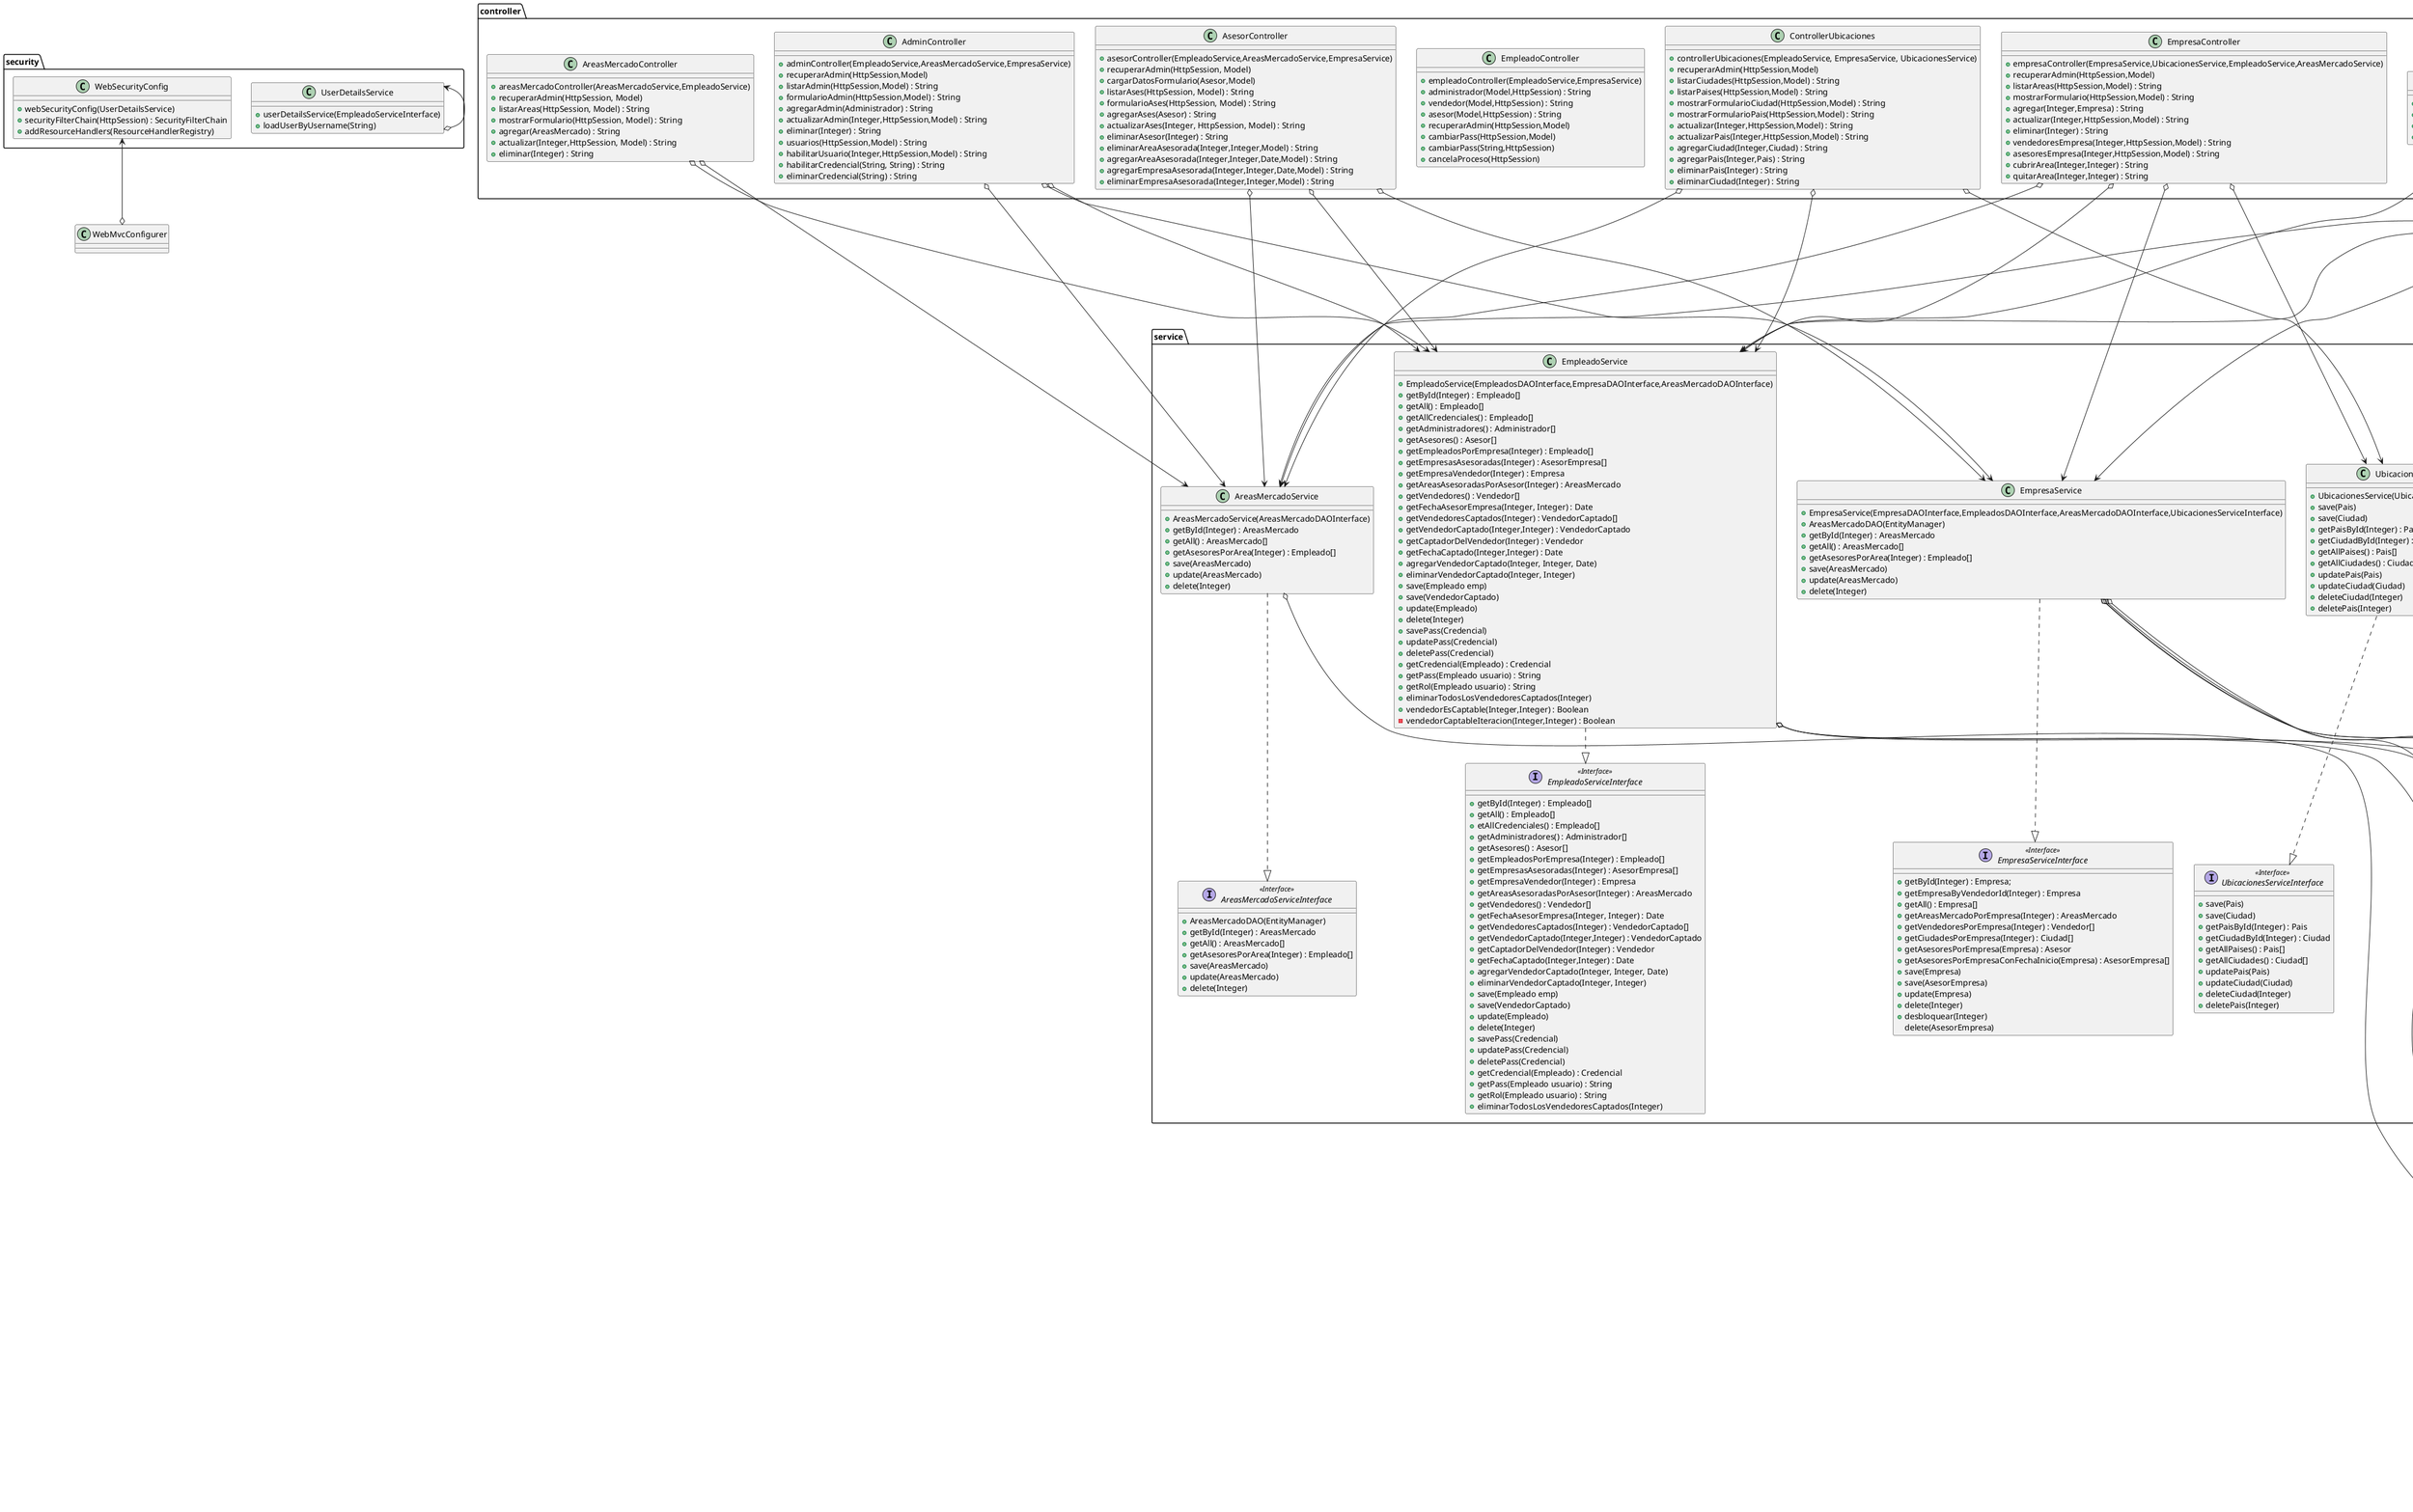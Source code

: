 @startuml
'https://plantuml.com/class-diagram

package controller{

    class AdminController{
        +adminController(EmpleadoService,AreasMercadoService,EmpresaService)
        +recuperarAdmin(HttpSession,Model)
        +listarAdmin(HttpSession,Model) : String
        +formularioAdmin(HttpSession,Model) : String
        +agregarAdmin(Administrador) : String
        +actualizarAdmin(Integer,HttpSession,Model) : String
        +eliminar(Integer) : String
        +usuarios(HttpSession,Model) : String
        +habilitarUsuario(Integer,HttpSession,Model) : String
        +habilitarCredencial(String, String) : String
        +eliminarCredencial(String) : String
    }

    class AreasMercadoController{
        +areasMercadoController(AreasMercadoService,EmpleadoService)
        +recuperarAdmin(HttpSession, Model)
        +listarAreas(HttpSession, Model) : String
        +mostrarFormulario(HttpSession, Model) : String
        +agregar(AreasMercado) : String
        +actualizar(Integer,HttpSession, Model) : String
        +eliminar(Integer) : String
    }

    class AsesorController{
        +asesorController(EmpleadoService,AreasMercadoService,EmpresaService)
        +recuperarAdmin(HttpSession, Model)
        +cargarDatosFormulario(Asesor,Model)
        +listarAses(HttpSession, Model) : String
        +formularioAses(HttpSession, Model) : String
        +agregarAses(Asesor) : String
        +actualizarAses(Integer, HttpSession, Model) : String
        +eliminarAsesor(Integer) : String
        +eliminarAreaAsesorada(Integer,Integer,Model) : String
        +agregarAreaAsesorada(Integer,Integer,Date,Model) : String
        +agregarEmpresaAsesorada(Integer,Integer,Date,Model) : String
        +eliminarEmpresaAsesorada(Integer,Integer,Model) : String
    }

    class ControllerUbicaciones {
        +controllerUbicaciones(EmpleadoService, EmpresaService, UbicacionesService)
        +recuperarAdmin(HttpSession,Model)
        +listarCiudades(HttpSession,Model) : String
        +listarPaises(HttpSession,Model) : String
        +mostrarFormularioCiudad(HttpSession,Model) : String
        +mostrarFormularioPais(HttpSession,Model) : String
        +actualizar(Integer,HttpSession,Model) : String
        +actualizarPais(Integer,HttpSession,Model) : String
        +agregarCiudad(Integer,Ciudad) : String
        +agregarPais(Integer,Pais) : String
        +eliminarPais(Integer) : String
        +eliminarCiudad(Integer) : String

    }

    class EmpleadoController {
        +empleadoController(EmpleadoService,EmpresaService)
        +administrador(Model,HttpSession) : String
        +vendedor(Model,HttpSession) : String
        +asesor(Model,HttpSession) : String
        +recuperarAdmin(HttpSession,Model)
        +cambiarPass(HttpSession,Model)
        +cambiarPass(String,HttpSession)
        +cancelaProceso(HttpSession)
    }

    class EmpresaController {
        +empresaController(EmpresaService,UbicacionesService,EmpleadoService,AreasMercadoService)
        +recuperarAdmin(HttpSession,Model)
        +listarAreas(HttpSession,Model) : String
        +mostrarFormulario(HttpSession,Model) : String
        +agregar(Integer,Empresa) : String
        +actualizar(Integer,HttpSession,Model) : String
        +eliminar(Integer) : String
        +vendedoresEmpresa(Integer,HttpSession,Model) : String
        +asesoresEmpresa(Integer,HttpSession,Model) : String
        +cubrirArea(Integer,Integer) : String
        +quitarArea(Integer,Integer) : String
    }

    class LogInController {
        +logInController(EmpleadoService)
        +redirectLogin() : String
        +login() : String
        +redirect(String,HttpSession) : String
    }

    class VendedorController {
        +vendedorController(EmpleadoService,AreasMercadoService,EmpresaService)
        +recuperarAdmin(HttpSession,Model)
        +cargarDatosFormulario(Vendedor,Model) : String
        +listarVendedores(HttpSession,Model) : String
        +formularioVendedor(HttpSession,Model) : String
        +agregar(Vendedor) : String
        +actualizar(Integer,HttpSession,Model) : String
        +eliminar(Integer) : String
        +listarEmpresas(Integer,HttpSession,Model) : String
        +agregarEmpresa(Integer,Integer) : String
        +captarVendedor(Integer,Integer,Date,Model) : String
        +desvincularVendedorCaptado(Integer,Model) : String
    }
}

package service {

    class AreasMercadoService{
        +AreasMercadoService(AreasMercadoDAOInterface)
        +getById(Integer) : AreasMercado
        +getAll() : AreasMercado[]
        +getAsesoresPorArea(Integer) : Empleado[]
        +save(AreasMercado)
        +update(AreasMercado)
        +delete(Integer)
    }

    class EmpleadoService{
        +EmpleadoService(EmpleadosDAOInterface,EmpresaDAOInterface,AreasMercadoDAOInterface)
        +getById(Integer) : Empleado[]
        +getAll() : Empleado[]
        +getAllCredenciales() : Empleado[]
        +getAdministradores() : Administrador[]
        +getAsesores() : Asesor[]
        +getEmpleadosPorEmpresa(Integer) : Empleado[]
        +getEmpresasAsesoradas(Integer) : AsesorEmpresa[]
        +getEmpresaVendedor(Integer) : Empresa
        +getAreasAsesoradasPorAsesor(Integer) : AreasMercado
        +getVendedores() : Vendedor[]
        +getFechaAsesorEmpresa(Integer, Integer) : Date
        +getVendedoresCaptados(Integer) : VendedorCaptado[]
        +getVendedorCaptado(Integer,Integer) : VendedorCaptado
        +getCaptadorDelVendedor(Integer) : Vendedor
        +getFechaCaptado(Integer,Integer) : Date
        +agregarVendedorCaptado(Integer, Integer, Date)
        +eliminarVendedorCaptado(Integer, Integer)
        +save(Empleado emp)
        +save(VendedorCaptado)
        +update(Empleado)
        +delete(Integer)
        +savePass(Credencial)
        +updatePass(Credencial)
        +deletePass(Credencial)
        +getCredencial(Empleado) : Credencial
        +getPass(Empleado usuario) : String
        +getRol(Empleado usuario) : String
        +eliminarTodosLosVendedoresCaptados(Integer)
        +vendedorEsCaptable(Integer,Integer) : Boolean
        -vendedorCaptableIteracion(Integer,Integer) : Boolean
    }

    class EmpresaService{
        +EmpresaService(EmpresaDAOInterface,EmpleadosDAOInterface,AreasMercadoDAOInterface,UbicacionesServiceInterface)
        +AreasMercadoDAO(EntityManager)
        +getById(Integer) : AreasMercado
        +getAll() : AreasMercado[]
        +getAsesoresPorArea(Integer) : Empleado[]
        +save(AreasMercado)
        +update(AreasMercado)
        +delete(Integer)
    }

    class UbicacionesService {
        +UbicacionesService(UbicacionesDAOInterface)
        +save(Pais)
        +save(Ciudad)
        +getPaisById(Integer) : Pais
        +getCiudadById(Integer) : Ciudad
        +getAllPaises() : Pais[]
        +getAllCiudades() : Ciudad[]
        +updatePais(Pais)
        +updateCiudad(Ciudad)
        +deleteCiudad(Integer)
        +deletePais(Integer)
    }

    interface UbicacionesServiceInterface <<Interface>> {
        +save(Pais)
        +save(Ciudad)
        +getPaisById(Integer) : Pais
        +getCiudadById(Integer) : Ciudad
        +getAllPaises() : Pais[]
        +getAllCiudades() : Ciudad[]
        +updatePais(Pais)
        +updateCiudad(Ciudad)
        +deleteCiudad(Integer)
        +deletePais(Integer)
    }

    interface EmpresaServiceInterface <<Interface>> {
        +getById(Integer) : Empresa;
        +getEmpresaByVendedorId(Integer) : Empresa
        +getAll() : Empresa[]
        +getAreasMercadoPorEmpresa(Integer) : AreasMercado
        +getVendedoresPorEmpresa(Integer) : Vendedor[]
        +getCiudadesPorEmpresa(Integer) : Ciudad[]
        +getAsesoresPorEmpresa(Empresa) : Asesor
        +getAsesoresPorEmpresaConFechaInicio(Empresa) : AsesorEmpresa[]
        +save(Empresa)
        +save(AsesorEmpresa)
        +update(Empresa)
        +delete(Integer)
        +desbloquear(Integer)
        delete(AsesorEmpresa)
    }

    interface AreasMercadoServiceInterface <<Interface>> {
        +AreasMercadoDAO(EntityManager)
        +getById(Integer) : AreasMercado
        +getAll() : AreasMercado[]
        +getAsesoresPorArea(Integer) : Empleado[]
        +save(AreasMercado)
        +update(AreasMercado)
        +delete(Integer)
    }

    interface EmpleadoServiceInterface <<Interface>> {
        +getById(Integer) : Empleado[]
        +getAll() : Empleado[]
        +etAllCredenciales() : Empleado[]
        +getAdministradores() : Administrador[]
        +getAsesores() : Asesor[]
        +getEmpleadosPorEmpresa(Integer) : Empleado[]
        +getEmpresasAsesoradas(Integer) : AsesorEmpresa[]
        +getEmpresaVendedor(Integer) : Empresa
        +getAreasAsesoradasPorAsesor(Integer) : AreasMercado
        +getVendedores() : Vendedor[]
        +getFechaAsesorEmpresa(Integer, Integer) : Date
        +getVendedoresCaptados(Integer) : VendedorCaptado[]
        +getVendedorCaptado(Integer,Integer) : VendedorCaptado
        +getCaptadorDelVendedor(Integer) : Vendedor
        +getFechaCaptado(Integer,Integer) : Date
        +agregarVendedorCaptado(Integer, Integer, Date)
        +eliminarVendedorCaptado(Integer, Integer)
        +save(Empleado emp)
        +save(VendedorCaptado)
        +update(Empleado)
        +delete(Integer)
        +savePass(Credencial)
        +updatePass(Credencial)
        +deletePass(Credencial)
        +getCredencial(Empleado) : Credencial
        +getPass(Empleado usuario) : String
        +getRol(Empleado usuario) : String
        +eliminarTodosLosVendedoresCaptados(Integer)
    }

}

package dao {

    class AreasMercadoDAO{
        +AreasMercadoDAO(EntityManager)
        +getById(Integer) : AreasMercado
        +getAll() : AreasMercado[]
        +getAsesoresPorArea(Integer) : Empleado[]
        +save(AreasMercado)
        +update(AreasMercado)
        +delete(Integer)
    }

    class EmpleadosDAO{
        +EmpleadosDAO(EntityManager)
        +getById(Integer) : Empleado[]
        +getAll() : Empleado[]
        +getAllCredenciales() : Empleado[]
        +getAdministradores() : Administrador[]
        +getAsesores() : Asesor[]
        +getEmpleadosPorEmpresa(Integer) : Empleado[]
        +getEmpresasAsesoradas(Integer) : AsesorEmpresa[]
        +getEmpresaVendedor(Integer) : Empresa
        +getAreasAsesoradasPorAsesor(Integer) : AreasMercado
        +getVendedores() : Vendedor[]
        +getFechaAsesorEmpresa(Integer, Integer) : Date
        +getVendedoresCaptados(Integer) : VendedorCaptado[]
        +getVendedorCaptado(Integer,Integer) : VendedorCaptado
        +getCaptadorDelVendedor(Integer) : Vendedor
        +getFechaCaptado(Integer,Integer) : Date
        +agregarVendedorCaptado(Integer, Integer, Date)
        +eliminarVendedorCaptado(Integer, Integer)
        +save(Empleado emp)
        +save(VendedorCaptado)
        +update(Empleado)
        +delete(Integer)
        +savePass(Credencial)
        +updatePass(Credencial)
        +deletePass(Credencial)
        +getCredencial(Empleado) : Credencial
        +getPass(Empleado usuario) : String
        +getRol(Empleado usuario) : String
        +eliminarTodosLosVendedoresCaptados(Integer)
    }

    class EmpresaDAO{
        +EmpresaDAO(EntityManager)
        +AreasMercadoDAO(EntityManager)
        +getById(Integer) : AreasMercado
        +getAll() : AreasMercado[]
        +getAsesoresPorArea(Integer) : Empleado[]
        +save(AreasMercado)
        +update(AreasMercado)
        +delete(Integer)
    }

    class UbicacionesDAO {
        +UbicacionesDAO(EntityManager)
        +save(Pais)
        +save(Ciudad)
        +getPaisById(Integer) : Pais
        +getCiudadById(Integer) : Ciudad
        +getAllPaises() : Pais[]
        +getAllCiudades() : Ciudad[]
        +updatePais(Pais)
        +updateCiudad(Ciudad)
        +deleteCiudad(Integer)
        +deletePais(Integer)
    }

    interface UbicacionesDAOInterface <<Interface>> {
        +save(Pais)
        +save(Ciudad)
        +getPaisById(Integer) : Pais
        +getCiudadById(Integer) : Ciudad
        +getAllPaises() : Pais[]
        +getAllCiudades() : Ciudad[]
        +updatePais(Pais)
        +updateCiudad(Ciudad)
        +deleteCiudad(Integer)
        +deletePais(Integer)
    }

    interface EmpresaDAOInterface <<Interface>> {
        +getById(Integer) : Empresa;
        +getEmpresaByVendedorId(Integer) : Empresa
        +getAll() : Empresa[]
        +getAreasMercadoPorEmpresa(Integer) : AreasMercado
        +getVendedoresPorEmpresa(Integer) : Vendedor[]
        +getCiudadesPorEmpresa(Integer) : Ciudad[]
        +getAsesoresPorEmpresa(Empresa) : Asesor
        +getAsesoresPorEmpresaConFechaInicio(Empresa) : AsesorEmpresa[]
        +save(Empresa)
        +save(AsesorEmpresa)
        +update(Empresa)
        +delete(Integer)
        +desbloquear(Integer)
        delete(AsesorEmpresa)
    }

    interface AreasMercadoDAOInterface <<Interface>> {
        +AreasMercadoDAO(EntityManager)
        +getById(Integer) : AreasMercado
        +getAll() : AreasMercado[]
        +getAsesoresPorArea(Integer) : Empleado[]
        +save(AreasMercado)
        +update(AreasMercado)
        +delete(Integer)
    }

    interface EmpleadosDAOInterface <<Interface>> {
        +getById(Integer) : Empleado[]
        +getAll() : Empleado[]
        +etAllCredenciales() : Empleado[]
        +getAdministradores() : Administrador[]
        +getAsesores() : Asesor[]
        +getEmpleadosPorEmpresa(Integer) : Empleado[]
        +getEmpresasAsesoradas(Integer) : AsesorEmpresa[]
        +getEmpresaVendedor(Integer) : Empresa
        +getAreasAsesoradasPorAsesor(Integer) : AreasMercado
        +getVendedores() : Vendedor[]
        +getFechaAsesorEmpresa(Integer, Integer) : Date
        +getVendedoresCaptados(Integer) : VendedorCaptado[]
        +getVendedorCaptado(Integer,Integer) : VendedorCaptado
        +getCaptadorDelVendedor(Integer) : Vendedor
        +getFechaCaptado(Integer,Integer) : Date
        +agregarVendedorCaptado(Integer, Integer, Date)
        +eliminarVendedorCaptado(Integer, Integer)
        +save(Empleado emp)
        +save(VendedorCaptado)
        +update(Empleado)
        +delete(Integer)
        +savePass(Credencial)
        +updatePass(Credencial)
        +deletePass(Credencial)
        +getCredencial(Empleado) : Credencial
        +getPass(Empleado usuario) : String
        +getRol(Empleado usuario) : String
        +eliminarTodosLosVendedoresCaptados(Integer)
    }

    interface EntityManager
}

package security {

    class UserDetailsService {
        +userDetailsService(EmpleadoServiceInterface)
        +loadUserByUsername(String)
    }

    class WebSecurityConfig {
        +webSecurityConfig(UserDetailsService)
        +securityFilterChain(HttpSession) : SecurityFilterChain
        +addResourceHandlers(ResourceHandlerRegistry)
    }

}

UserDetailsService <--o UserDetailsService
WebSecurityConfig <--o WebMvcConfigurer

EntityManager <--o AreasMercadoDAO
EntityManager <--o EmpleadosDAO
EntityManager <--o EmpresaDAO
EntityManager <--o UbicacionesDAO

AreasMercadoDAO ...|> AreasMercadoDAOInterface
EmpleadosDAO ...|> EmpleadosDAOInterface
EmpresaDAO ...|> EmpresaDAOInterface
UbicacionesDAO ...|> UbicacionesDAOInterface

AreasMercadoService ..|> AreasMercadoServiceInterface
EmpleadoService ..|> EmpleadoServiceInterface
EmpresaService ..|> EmpresaServiceInterface
UbicacionesService ..|> UbicacionesServiceInterface

AreasMercadoService o---> AreasMercadoDAOInterface

EmpleadoService o----> EmpleadosDAOInterface
EmpleadoService o----> EmpresaDAOInterface
EmpleadoService o----> AreasMercadoDAOInterface

EmpresaDAOInterface <----o EmpresaService
EmpleadosDAOInterface <----o EmpresaService
AreasMercadoDAOInterface <----o EmpresaService
UbicacionesDAOInterface <----o EmpresaService

UbicacionesService o----> UbicacionesDAOInterface

AdminController o----> EmpleadoService
AdminController o----> AreasMercadoService
AdminController o----> EmpresaService

AreasMercadoController o----> AreasMercadoService
AreasMercadoController o----> EmpleadoService

AsesorController o----> EmpleadoService
AsesorController o----> AreasMercadoService
AsesorController o----> EmpresaService

ControllerUbicaciones o----> EmpleadoService
ControllerUbicaciones o----> UbicacionesService
ControllerUbicaciones o----> AreasMercadoService

EmpresaController o----> EmpresaService
EmpresaController o----> UbicacionesService
EmpresaController o----> EmpleadoService
EmpresaController o----> AreasMercadoService

LogInController o----> EmpleadoService

VendedorController o----> EmpleadoService
VendedorController o----> AreasMercadoService
VendedorController o----> EmpresaService



@enduml